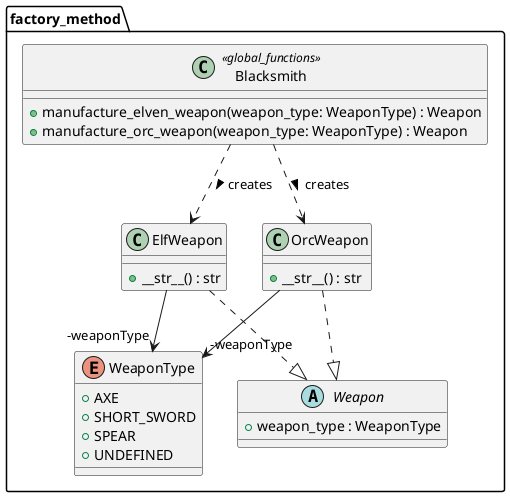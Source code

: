 @startuml
package factory_method {
  enum WeaponType {
    + AXE
    + SHORT_SWORD
    + SPEAR
    + UNDEFINED
  }

  class Blacksmith <<global_functions>> {
    + manufacture_elven_weapon(weapon_type: WeaponType) : Weapon
    + manufacture_orc_weapon(weapon_type: WeaponType) : Weapon
  }

  abstract class Weapon {
    + weapon_type : WeaponType
  }

  class ElfWeapon {
    + __str__() : str
  }
  class OrcWeapon {
    + __str__() : str
  }
}
ElfWeapon -->  "-weaponType" WeaponType
OrcWeapon -->  "-weaponType" WeaponType
ElfWeapon ..|> Weapon
OrcWeapon ..|> Weapon

Blacksmith ..> ElfWeapon : creates >
Blacksmith ..> OrcWeapon : creates >
@enduml
